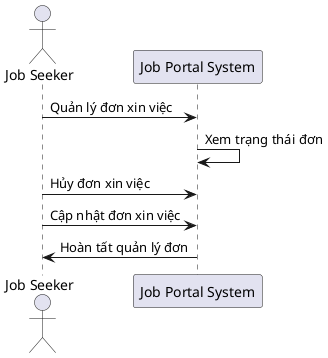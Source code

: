@startuml
actor "Job Seeker" as JS
participant "Job Portal System" as JPS

JS -> JPS: Quản lý đơn xin việc
JPS -> JPS: Xem trạng thái đơn
JS -> JPS: Hủy đơn xin việc
JS -> JPS: Cập nhật đơn xin việc
JPS -> JS: Hoàn tất quản lý đơn

@enduml